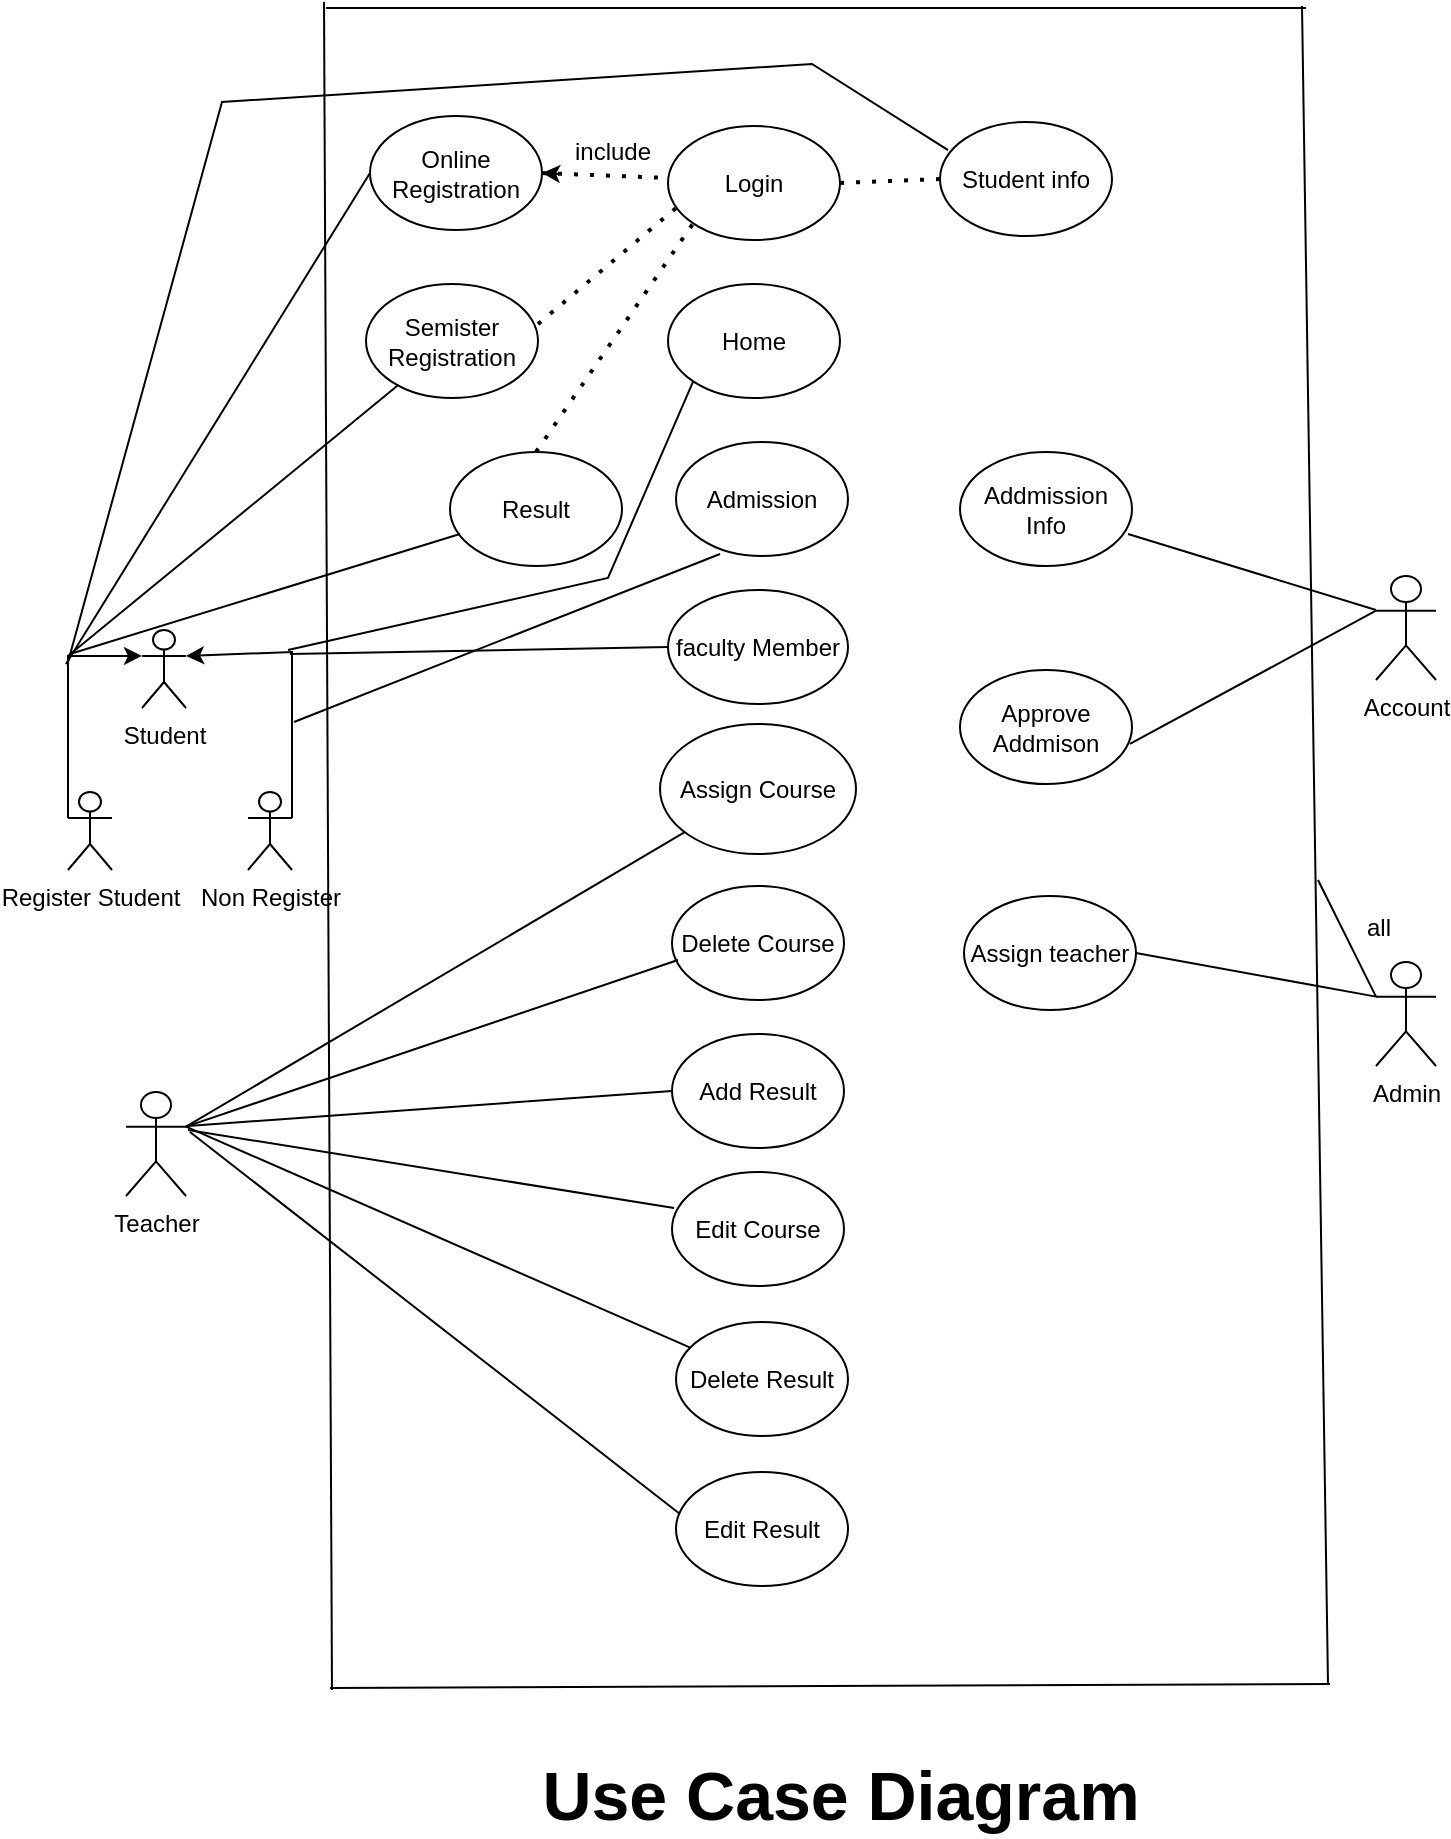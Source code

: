 <mxfile version="19.0.3" type="device"><diagram id="bNzBxpxEX9R8hmNEWrKW" name="Page-1"><mxGraphModel dx="1695" dy="544" grid="0" gridSize="10" guides="1" tooltips="1" connect="1" arrows="1" fold="1" page="1" pageScale="1" pageWidth="827" pageHeight="1169" math="0" shadow="0"><root><mxCell id="0"/><mxCell id="1" parent="0"/><mxCell id="G667mnH1NuKD_4IltA2A-1" value="Student" style="shape=umlActor;verticalLabelPosition=bottom;verticalAlign=top;html=1;outlineConnect=0;" parent="1" vertex="1"><mxGeometry x="65" y="333" width="22" height="39" as="geometry"/></mxCell><mxCell id="G667mnH1NuKD_4IltA2A-9" value="Register Student" style="shape=umlActor;verticalLabelPosition=bottom;verticalAlign=top;html=1;outlineConnect=0;" parent="1" vertex="1"><mxGeometry x="28" y="414" width="22" height="39" as="geometry"/></mxCell><mxCell id="G667mnH1NuKD_4IltA2A-10" value="Non Register" style="shape=umlActor;verticalLabelPosition=bottom;verticalAlign=top;html=1;outlineConnect=0;" parent="1" vertex="1"><mxGeometry x="118" y="414" width="22" height="39" as="geometry"/></mxCell><mxCell id="G667mnH1NuKD_4IltA2A-13" value="" style="endArrow=classic;html=1;rounded=0;exitX=0;exitY=0.333;exitDx=0;exitDy=0;exitPerimeter=0;entryX=0;entryY=0.333;entryDx=0;entryDy=0;entryPerimeter=0;" parent="1" source="G667mnH1NuKD_4IltA2A-9" target="G667mnH1NuKD_4IltA2A-1" edge="1"><mxGeometry width="50" height="50" relative="1" as="geometry"><mxPoint x="300" y="290" as="sourcePoint"/><mxPoint x="77" y="331" as="targetPoint"/><Array as="points"><mxPoint x="28" y="346"/></Array></mxGeometry></mxCell><mxCell id="G667mnH1NuKD_4IltA2A-14" value="" style="endArrow=classic;html=1;rounded=0;exitX=1;exitY=0.333;exitDx=0;exitDy=0;exitPerimeter=0;entryX=1;entryY=0.333;entryDx=0;entryDy=0;entryPerimeter=0;" parent="1" source="G667mnH1NuKD_4IltA2A-10" target="G667mnH1NuKD_4IltA2A-1" edge="1"><mxGeometry width="50" height="50" relative="1" as="geometry"><mxPoint x="300" y="290" as="sourcePoint"/><mxPoint x="350" y="240" as="targetPoint"/><Array as="points"><mxPoint x="140" y="344"/></Array></mxGeometry></mxCell><mxCell id="G667mnH1NuKD_4IltA2A-16" value="Login" style="ellipse;whiteSpace=wrap;html=1;" parent="1" vertex="1"><mxGeometry x="328" y="81" width="86" height="57" as="geometry"/></mxCell><mxCell id="G667mnH1NuKD_4IltA2A-20" value="Home" style="ellipse;whiteSpace=wrap;html=1;" parent="1" vertex="1"><mxGeometry x="328" y="160" width="86" height="57" as="geometry"/></mxCell><mxCell id="G667mnH1NuKD_4IltA2A-21" value="Online Registration&lt;span style=&quot;color: rgba(0, 0, 0, 0); font-family: monospace; font-size: 0px; text-align: start;&quot;&gt;%3CmxGraphModel%3E%3Croot%3E%3CmxCell%20id%3D%220%22%2F%3E%3CmxCell%20id%3D%221%22%20parent%3D%220%22%2F%3E%3CmxCell%20id%3D%222%22%20value%3D%22Login%22%20style%3D%22ellipse%3BwhiteSpace%3Dwrap%3Bhtml%3D1%3B%22%20vertex%3D%221%22%20parent%3D%221%22%3E%3CmxGeometry%20x%3D%22332%22%20y%3D%2245%22%20width%3D%2286%22%20height%3D%2257%22%20as%3D%22geometry%22%2F%3E%3C%2FmxCell%3E%3C%2Froot%3E%3C%2FmxGraphModel%3E&lt;/span&gt;" style="ellipse;whiteSpace=wrap;html=1;" parent="1" vertex="1"><mxGeometry x="179" y="76" width="86" height="57" as="geometry"/></mxCell><mxCell id="G667mnH1NuKD_4IltA2A-22" value="Student info" style="ellipse;whiteSpace=wrap;html=1;" parent="1" vertex="1"><mxGeometry x="464" y="79" width="86" height="57" as="geometry"/></mxCell><mxCell id="G667mnH1NuKD_4IltA2A-23" value="Admission" style="ellipse;whiteSpace=wrap;html=1;" parent="1" vertex="1"><mxGeometry x="332" y="239" width="86" height="57" as="geometry"/></mxCell><mxCell id="G667mnH1NuKD_4IltA2A-24" value="faculty Member" style="ellipse;whiteSpace=wrap;html=1;" parent="1" vertex="1"><mxGeometry x="328" y="313" width="90" height="57" as="geometry"/></mxCell><mxCell id="G667mnH1NuKD_4IltA2A-25" value="Result" style="ellipse;whiteSpace=wrap;html=1;" parent="1" vertex="1"><mxGeometry x="219" y="244" width="86" height="57" as="geometry"/></mxCell><mxCell id="G667mnH1NuKD_4IltA2A-26" value="Semister Registration" style="ellipse;whiteSpace=wrap;html=1;" parent="1" vertex="1"><mxGeometry x="177" y="160" width="86" height="57" as="geometry"/></mxCell><mxCell id="G667mnH1NuKD_4IltA2A-27" value="Assign Course" style="ellipse;whiteSpace=wrap;html=1;" parent="1" vertex="1"><mxGeometry x="324" y="380" width="98" height="65" as="geometry"/></mxCell><mxCell id="G667mnH1NuKD_4IltA2A-28" value="Edit Course" style="ellipse;whiteSpace=wrap;html=1;" parent="1" vertex="1"><mxGeometry x="330" y="604" width="86" height="57" as="geometry"/></mxCell><mxCell id="G667mnH1NuKD_4IltA2A-29" value="Delete Course" style="ellipse;whiteSpace=wrap;html=1;" parent="1" vertex="1"><mxGeometry x="330" y="461" width="86" height="57" as="geometry"/></mxCell><mxCell id="G667mnH1NuKD_4IltA2A-30" value="Add Result" style="ellipse;whiteSpace=wrap;html=1;" parent="1" vertex="1"><mxGeometry x="330" y="535" width="86" height="57" as="geometry"/></mxCell><mxCell id="G667mnH1NuKD_4IltA2A-32" value="Delete Result" style="ellipse;whiteSpace=wrap;html=1;" parent="1" vertex="1"><mxGeometry x="332" y="679" width="86" height="57" as="geometry"/></mxCell><mxCell id="G667mnH1NuKD_4IltA2A-33" value="Edit Result" style="ellipse;whiteSpace=wrap;html=1;" parent="1" vertex="1"><mxGeometry x="332" y="754" width="86" height="57" as="geometry"/></mxCell><mxCell id="G667mnH1NuKD_4IltA2A-34" value="Addmission Info" style="ellipse;whiteSpace=wrap;html=1;" parent="1" vertex="1"><mxGeometry x="474" y="244" width="86" height="57" as="geometry"/></mxCell><mxCell id="G667mnH1NuKD_4IltA2A-35" value="Approve Addmison" style="ellipse;whiteSpace=wrap;html=1;" parent="1" vertex="1"><mxGeometry x="474" y="353" width="86" height="57" as="geometry"/></mxCell><mxCell id="G667mnH1NuKD_4IltA2A-39" value="" style="endArrow=none;dashed=1;html=1;dashPattern=1 3;strokeWidth=2;rounded=0;exitX=1;exitY=0.5;exitDx=0;exitDy=0;" parent="1" source="G667mnH1NuKD_4IltA2A-21" edge="1"><mxGeometry width="50" height="50" relative="1" as="geometry"><mxPoint x="300" y="162" as="sourcePoint"/><mxPoint x="328" y="107" as="targetPoint"/></mxGeometry></mxCell><mxCell id="G667mnH1NuKD_4IltA2A-40" value="" style="endArrow=classic;html=1;rounded=0;entryX=1;entryY=0.5;entryDx=0;entryDy=0;" parent="1" target="G667mnH1NuKD_4IltA2A-21" edge="1"><mxGeometry width="50" height="50" relative="1" as="geometry"><mxPoint x="275" y="105" as="sourcePoint"/><mxPoint x="350" y="112" as="targetPoint"/></mxGeometry></mxCell><mxCell id="G667mnH1NuKD_4IltA2A-41" value="include" style="text;html=1;align=center;verticalAlign=middle;resizable=0;points=[];autosize=1;strokeColor=none;fillColor=none;" parent="1" vertex="1"><mxGeometry x="276" y="85" width="48" height="18" as="geometry"/></mxCell><mxCell id="G667mnH1NuKD_4IltA2A-42" value="" style="endArrow=none;dashed=1;html=1;dashPattern=1 3;strokeWidth=2;rounded=0;exitX=1;exitY=0.351;exitDx=0;exitDy=0;exitPerimeter=0;entryX=0.047;entryY=0.719;entryDx=0;entryDy=0;entryPerimeter=0;" parent="1" source="G667mnH1NuKD_4IltA2A-26" target="G667mnH1NuKD_4IltA2A-16" edge="1"><mxGeometry width="50" height="50" relative="1" as="geometry"><mxPoint x="300" y="262" as="sourcePoint"/><mxPoint x="350" y="212" as="targetPoint"/></mxGeometry></mxCell><mxCell id="G667mnH1NuKD_4IltA2A-43" value="" style="endArrow=none;dashed=1;html=1;dashPattern=1 3;strokeWidth=2;rounded=0;exitX=0.5;exitY=0;exitDx=0;exitDy=0;entryX=0;entryY=1;entryDx=0;entryDy=0;" parent="1" source="G667mnH1NuKD_4IltA2A-25" target="G667mnH1NuKD_4IltA2A-16" edge="1"><mxGeometry width="50" height="50" relative="1" as="geometry"><mxPoint x="300" y="262" as="sourcePoint"/><mxPoint x="350" y="212" as="targetPoint"/></mxGeometry></mxCell><mxCell id="G667mnH1NuKD_4IltA2A-44" value="" style="endArrow=none;dashed=1;html=1;dashPattern=1 3;strokeWidth=2;rounded=0;entryX=1;entryY=0.5;entryDx=0;entryDy=0;exitX=0;exitY=0.5;exitDx=0;exitDy=0;" parent="1" source="G667mnH1NuKD_4IltA2A-22" target="G667mnH1NuKD_4IltA2A-16" edge="1"><mxGeometry width="50" height="50" relative="1" as="geometry"><mxPoint x="300" y="262" as="sourcePoint"/><mxPoint x="350" y="212" as="targetPoint"/></mxGeometry></mxCell><mxCell id="G667mnH1NuKD_4IltA2A-45" value="Teacher" style="shape=umlActor;verticalLabelPosition=bottom;verticalAlign=top;html=1;outlineConnect=0;" parent="1" vertex="1"><mxGeometry x="57" y="564" width="30" height="52" as="geometry"/></mxCell><mxCell id="G667mnH1NuKD_4IltA2A-46" value="Assign teacher" style="ellipse;whiteSpace=wrap;html=1;" parent="1" vertex="1"><mxGeometry x="476" y="466" width="86" height="57" as="geometry"/></mxCell><mxCell id="G667mnH1NuKD_4IltA2A-47" value="Account" style="shape=umlActor;verticalLabelPosition=bottom;verticalAlign=top;html=1;outlineConnect=0;" parent="1" vertex="1"><mxGeometry x="682" y="306" width="30" height="52" as="geometry"/></mxCell><mxCell id="G667mnH1NuKD_4IltA2A-48" value="Admin" style="shape=umlActor;verticalLabelPosition=bottom;verticalAlign=top;html=1;outlineConnect=0;" parent="1" vertex="1"><mxGeometry x="682" y="499" width="30" height="52" as="geometry"/></mxCell><mxCell id="G667mnH1NuKD_4IltA2A-49" value="" style="endArrow=none;html=1;rounded=0;" parent="1" edge="1"><mxGeometry width="50" height="50" relative="1" as="geometry"><mxPoint x="160" y="863" as="sourcePoint"/><mxPoint x="156" y="19" as="targetPoint"/></mxGeometry></mxCell><mxCell id="G667mnH1NuKD_4IltA2A-50" value="" style="endArrow=none;html=1;rounded=0;" parent="1" edge="1"><mxGeometry width="50" height="50" relative="1" as="geometry"><mxPoint x="658" y="860" as="sourcePoint"/><mxPoint x="645" y="21" as="targetPoint"/></mxGeometry></mxCell><mxCell id="G667mnH1NuKD_4IltA2A-51" value="" style="endArrow=none;html=1;rounded=0;entryX=0;entryY=0.5;entryDx=0;entryDy=0;" parent="1" target="G667mnH1NuKD_4IltA2A-21" edge="1"><mxGeometry width="50" height="50" relative="1" as="geometry"><mxPoint x="27" y="350" as="sourcePoint"/><mxPoint x="350" y="282" as="targetPoint"/></mxGeometry></mxCell><mxCell id="G667mnH1NuKD_4IltA2A-52" value="" style="endArrow=none;html=1;rounded=0;" parent="1" target="G667mnH1NuKD_4IltA2A-26" edge="1"><mxGeometry width="50" height="50" relative="1" as="geometry"><mxPoint x="28" y="346" as="sourcePoint"/><mxPoint x="350" y="282" as="targetPoint"/></mxGeometry></mxCell><mxCell id="G667mnH1NuKD_4IltA2A-53" value="" style="endArrow=none;html=1;rounded=0;entryX=0.058;entryY=0.719;entryDx=0;entryDy=0;entryPerimeter=0;" parent="1" target="G667mnH1NuKD_4IltA2A-25" edge="1"><mxGeometry width="50" height="50" relative="1" as="geometry"><mxPoint x="29" y="345" as="sourcePoint"/><mxPoint x="350" y="282" as="targetPoint"/></mxGeometry></mxCell><mxCell id="G667mnH1NuKD_4IltA2A-54" value="" style="endArrow=none;html=1;rounded=0;entryX=0;entryY=0.5;entryDx=0;entryDy=0;" parent="1" target="G667mnH1NuKD_4IltA2A-24" edge="1"><mxGeometry width="50" height="50" relative="1" as="geometry"><mxPoint x="139" y="345" as="sourcePoint"/><mxPoint x="350" y="382" as="targetPoint"/></mxGeometry></mxCell><mxCell id="G667mnH1NuKD_4IltA2A-55" value="" style="endArrow=none;html=1;rounded=0;exitX=1;exitY=0.333;exitDx=0;exitDy=0;exitPerimeter=0;" parent="1" source="G667mnH1NuKD_4IltA2A-45" target="G667mnH1NuKD_4IltA2A-27" edge="1"><mxGeometry width="50" height="50" relative="1" as="geometry"><mxPoint x="300" y="432" as="sourcePoint"/><mxPoint x="350" y="382" as="targetPoint"/></mxGeometry></mxCell><mxCell id="G667mnH1NuKD_4IltA2A-56" value="" style="endArrow=none;html=1;rounded=0;exitX=1;exitY=0.333;exitDx=0;exitDy=0;exitPerimeter=0;entryX=0.035;entryY=0.649;entryDx=0;entryDy=0;entryPerimeter=0;" parent="1" source="G667mnH1NuKD_4IltA2A-45" target="G667mnH1NuKD_4IltA2A-29" edge="1"><mxGeometry width="50" height="50" relative="1" as="geometry"><mxPoint x="300" y="732" as="sourcePoint"/><mxPoint x="350" y="682" as="targetPoint"/></mxGeometry></mxCell><mxCell id="G667mnH1NuKD_4IltA2A-57" value="" style="endArrow=none;html=1;rounded=0;entryX=0;entryY=0.5;entryDx=0;entryDy=0;" parent="1" target="G667mnH1NuKD_4IltA2A-30" edge="1"><mxGeometry width="50" height="50" relative="1" as="geometry"><mxPoint x="88" y="581" as="sourcePoint"/><mxPoint x="350" y="682" as="targetPoint"/></mxGeometry></mxCell><mxCell id="G667mnH1NuKD_4IltA2A-58" value="" style="endArrow=none;html=1;rounded=0;entryX=0.012;entryY=0.316;entryDx=0;entryDy=0;entryPerimeter=0;" parent="1" target="G667mnH1NuKD_4IltA2A-28" edge="1"><mxGeometry width="50" height="50" relative="1" as="geometry"><mxPoint x="88" y="583" as="sourcePoint"/><mxPoint x="350" y="682" as="targetPoint"/></mxGeometry></mxCell><mxCell id="G667mnH1NuKD_4IltA2A-59" value="" style="endArrow=none;html=1;rounded=0;exitX=1;exitY=0.333;exitDx=0;exitDy=0;exitPerimeter=0;" parent="1" source="G667mnH1NuKD_4IltA2A-45" target="G667mnH1NuKD_4IltA2A-32" edge="1"><mxGeometry width="50" height="50" relative="1" as="geometry"><mxPoint x="300" y="732" as="sourcePoint"/><mxPoint x="350" y="682" as="targetPoint"/></mxGeometry></mxCell><mxCell id="G667mnH1NuKD_4IltA2A-60" value="" style="endArrow=none;html=1;rounded=0;entryX=0.023;entryY=0.368;entryDx=0;entryDy=0;entryPerimeter=0;" parent="1" target="G667mnH1NuKD_4IltA2A-33" edge="1"><mxGeometry width="50" height="50" relative="1" as="geometry"><mxPoint x="89" y="584" as="sourcePoint"/><mxPoint x="350" y="682" as="targetPoint"/></mxGeometry></mxCell><mxCell id="G667mnH1NuKD_4IltA2A-61" value="" style="endArrow=none;html=1;rounded=0;entryX=0;entryY=1;entryDx=0;entryDy=0;" parent="1" target="G667mnH1NuKD_4IltA2A-20" edge="1"><mxGeometry width="50" height="50" relative="1" as="geometry"><mxPoint x="138" y="343" as="sourcePoint"/><mxPoint x="350" y="298" as="targetPoint"/><Array as="points"><mxPoint x="298" y="307"/></Array></mxGeometry></mxCell><mxCell id="G667mnH1NuKD_4IltA2A-62" value="" style="endArrow=none;html=1;rounded=0;entryX=0.256;entryY=0.982;entryDx=0;entryDy=0;entryPerimeter=0;" parent="1" target="G667mnH1NuKD_4IltA2A-23" edge="1"><mxGeometry width="50" height="50" relative="1" as="geometry"><mxPoint x="141" y="379" as="sourcePoint"/><mxPoint x="350" y="282" as="targetPoint"/></mxGeometry></mxCell><mxCell id="G667mnH1NuKD_4IltA2A-63" value="" style="endArrow=none;html=1;rounded=0;entryX=0.047;entryY=0.246;entryDx=0;entryDy=0;entryPerimeter=0;" parent="1" target="G667mnH1NuKD_4IltA2A-22" edge="1"><mxGeometry width="50" height="50" relative="1" as="geometry"><mxPoint x="28" y="349" as="sourcePoint"/><mxPoint x="350" y="182" as="targetPoint"/><Array as="points"><mxPoint x="105" y="69"/><mxPoint x="400" y="50"/></Array></mxGeometry></mxCell><mxCell id="G667mnH1NuKD_4IltA2A-64" value="" style="endArrow=none;html=1;rounded=0;exitX=0;exitY=0.327;exitDx=0;exitDy=0;exitPerimeter=0;entryX=0.977;entryY=0.719;entryDx=0;entryDy=0;entryPerimeter=0;" parent="1" source="G667mnH1NuKD_4IltA2A-47" target="G667mnH1NuKD_4IltA2A-34" edge="1"><mxGeometry width="50" height="50" relative="1" as="geometry"><mxPoint x="300" y="332" as="sourcePoint"/><mxPoint x="350" y="282" as="targetPoint"/></mxGeometry></mxCell><mxCell id="G667mnH1NuKD_4IltA2A-65" value="" style="endArrow=none;html=1;rounded=0;exitX=0;exitY=0.333;exitDx=0;exitDy=0;exitPerimeter=0;entryX=0.988;entryY=0.649;entryDx=0;entryDy=0;entryPerimeter=0;" parent="1" source="G667mnH1NuKD_4IltA2A-47" target="G667mnH1NuKD_4IltA2A-35" edge="1"><mxGeometry width="50" height="50" relative="1" as="geometry"><mxPoint x="300" y="332" as="sourcePoint"/><mxPoint x="350" y="282" as="targetPoint"/></mxGeometry></mxCell><mxCell id="G667mnH1NuKD_4IltA2A-66" value="" style="endArrow=none;html=1;rounded=0;exitX=0;exitY=0.333;exitDx=0;exitDy=0;exitPerimeter=0;entryX=1;entryY=0.5;entryDx=0;entryDy=0;" parent="1" source="G667mnH1NuKD_4IltA2A-48" target="G667mnH1NuKD_4IltA2A-46" edge="1"><mxGeometry width="50" height="50" relative="1" as="geometry"><mxPoint x="300" y="532" as="sourcePoint"/><mxPoint x="350" y="482" as="targetPoint"/></mxGeometry></mxCell><mxCell id="G667mnH1NuKD_4IltA2A-67" value="" style="endArrow=none;html=1;rounded=0;exitX=0;exitY=0.333;exitDx=0;exitDy=0;exitPerimeter=0;" parent="1" source="G667mnH1NuKD_4IltA2A-48" edge="1"><mxGeometry width="50" height="50" relative="1" as="geometry"><mxPoint x="300" y="532" as="sourcePoint"/><mxPoint x="653" y="458" as="targetPoint"/></mxGeometry></mxCell><mxCell id="G667mnH1NuKD_4IltA2A-68" value="all" style="text;html=1;align=center;verticalAlign=middle;resizable=0;points=[];autosize=1;strokeColor=none;fillColor=none;" parent="1" vertex="1"><mxGeometry x="672" y="473" width="22" height="18" as="geometry"/></mxCell><mxCell id="G667mnH1NuKD_4IltA2A-70" value="" style="endArrow=none;html=1;rounded=0;" parent="1" edge="1"><mxGeometry width="50" height="50" relative="1" as="geometry"><mxPoint x="159" y="862" as="sourcePoint"/><mxPoint x="659" y="860" as="targetPoint"/></mxGeometry></mxCell><mxCell id="G667mnH1NuKD_4IltA2A-71" value="" style="endArrow=none;html=1;rounded=0;" parent="1" edge="1"><mxGeometry width="50" height="50" relative="1" as="geometry"><mxPoint x="157" y="22" as="sourcePoint"/><mxPoint x="647" y="22" as="targetPoint"/></mxGeometry></mxCell><mxCell id="G667mnH1NuKD_4IltA2A-72" value="&lt;b&gt;&lt;font style=&quot;font-size: 34px;&quot;&gt;Use Case Diagram&lt;/font&gt;&lt;/b&gt;" style="text;html=1;align=center;verticalAlign=middle;resizable=0;points=[];autosize=1;strokeColor=none;fillColor=none;" parent="1" vertex="1"><mxGeometry x="259" y="903" width="309" height="26" as="geometry"/></mxCell></root></mxGraphModel></diagram></mxfile>